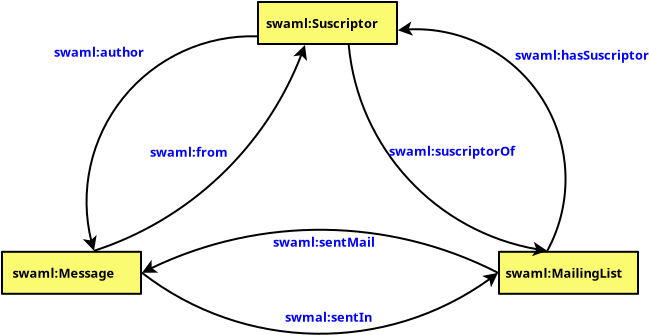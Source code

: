<?xml version="1.0" encoding="UTF-8"?>
<dia:diagram xmlns:dia="http://www.lysator.liu.se/~alla/dia/">
  <dia:layer name="Fondo" visible="true">
    <dia:object type="Standard - Box" version="0" id="O0">
      <dia:attribute name="obj_pos">
        <dia:point val="11.8,2.05"/>
      </dia:attribute>
      <dia:attribute name="obj_bb">
        <dia:rectangle val="11.75,2;18.8,4.2"/>
      </dia:attribute>
      <dia:attribute name="elem_corner">
        <dia:point val="11.8,2.05"/>
      </dia:attribute>
      <dia:attribute name="elem_width">
        <dia:real val="6.95"/>
      </dia:attribute>
      <dia:attribute name="elem_height">
        <dia:real val="2.1"/>
      </dia:attribute>
      <dia:attribute name="inner_color">
        <dia:color val="#fbfb71"/>
      </dia:attribute>
      <dia:attribute name="show_background">
        <dia:boolean val="true"/>
      </dia:attribute>
      <dia:attribute name="corner_radius">
        <dia:real val="1.175e-39"/>
      </dia:attribute>
    </dia:object>
    <dia:object type="Standard - Text" version="1" id="O1">
      <dia:attribute name="obj_pos">
        <dia:point val="12.2,3.35"/>
      </dia:attribute>
      <dia:attribute name="obj_bb">
        <dia:rectangle val="12.2,2.783;18.367,3.785"/>
      </dia:attribute>
      <dia:attribute name="text">
        <dia:composite type="text">
          <dia:attribute name="string">
            <dia:string>#swaml:Suscriptor#</dia:string>
          </dia:attribute>
          <dia:attribute name="font">
            <dia:font family="sans" style="80" name="Helvetica-Bold"/>
          </dia:attribute>
          <dia:attribute name="height">
            <dia:real val="0.8"/>
          </dia:attribute>
          <dia:attribute name="pos">
            <dia:point val="12.2,3.35"/>
          </dia:attribute>
          <dia:attribute name="color">
            <dia:color val="#000000"/>
          </dia:attribute>
          <dia:attribute name="alignment">
            <dia:enum val="0"/>
          </dia:attribute>
        </dia:composite>
      </dia:attribute>
      <dia:attribute name="valign">
        <dia:enum val="3"/>
      </dia:attribute>
    </dia:object>
    <dia:object type="Standard - Box" version="0" id="O2">
      <dia:attribute name="obj_pos">
        <dia:point val="23.85,14.54"/>
      </dia:attribute>
      <dia:attribute name="obj_bb">
        <dia:rectangle val="23.8,14.49;30.85,16.69"/>
      </dia:attribute>
      <dia:attribute name="elem_corner">
        <dia:point val="23.85,14.54"/>
      </dia:attribute>
      <dia:attribute name="elem_width">
        <dia:real val="6.95"/>
      </dia:attribute>
      <dia:attribute name="elem_height">
        <dia:real val="2.1"/>
      </dia:attribute>
      <dia:attribute name="inner_color">
        <dia:color val="#fbfb71"/>
      </dia:attribute>
      <dia:attribute name="show_background">
        <dia:boolean val="true"/>
      </dia:attribute>
      <dia:attribute name="corner_radius">
        <dia:real val="1.175e-39"/>
      </dia:attribute>
    </dia:object>
    <dia:object type="Standard - Text" version="1" id="O3">
      <dia:attribute name="obj_pos">
        <dia:point val="24.175,15.84"/>
      </dia:attribute>
      <dia:attribute name="obj_bb">
        <dia:rectangle val="24.175,15.273;30.543,16.275"/>
      </dia:attribute>
      <dia:attribute name="text">
        <dia:composite type="text">
          <dia:attribute name="string">
            <dia:string>#swaml:MailingList#</dia:string>
          </dia:attribute>
          <dia:attribute name="font">
            <dia:font family="sans" style="80" name="Helvetica-Bold"/>
          </dia:attribute>
          <dia:attribute name="height">
            <dia:real val="0.8"/>
          </dia:attribute>
          <dia:attribute name="pos">
            <dia:point val="24.175,15.84"/>
          </dia:attribute>
          <dia:attribute name="color">
            <dia:color val="#000000"/>
          </dia:attribute>
          <dia:attribute name="alignment">
            <dia:enum val="0"/>
          </dia:attribute>
        </dia:composite>
      </dia:attribute>
      <dia:attribute name="valign">
        <dia:enum val="3"/>
      </dia:attribute>
    </dia:object>
    <dia:object type="Standard - Box" version="0" id="O4">
      <dia:attribute name="obj_pos">
        <dia:point val="-1,14.54"/>
      </dia:attribute>
      <dia:attribute name="obj_bb">
        <dia:rectangle val="-1.05,14.49;6,16.69"/>
      </dia:attribute>
      <dia:attribute name="elem_corner">
        <dia:point val="-1,14.54"/>
      </dia:attribute>
      <dia:attribute name="elem_width">
        <dia:real val="6.95"/>
      </dia:attribute>
      <dia:attribute name="elem_height">
        <dia:real val="2.1"/>
      </dia:attribute>
      <dia:attribute name="inner_color">
        <dia:color val="#fbfb71"/>
      </dia:attribute>
      <dia:attribute name="show_background">
        <dia:boolean val="true"/>
      </dia:attribute>
      <dia:attribute name="corner_radius">
        <dia:real val="1.175e-39"/>
      </dia:attribute>
    </dia:object>
    <dia:object type="Standard - Text" version="1" id="O5">
      <dia:attribute name="obj_pos">
        <dia:point val="-0.475,15.84"/>
      </dia:attribute>
      <dia:attribute name="obj_bb">
        <dia:rectangle val="-0.475,15.273;5.242,16.275"/>
      </dia:attribute>
      <dia:attribute name="text">
        <dia:composite type="text">
          <dia:attribute name="string">
            <dia:string>#swaml:Message#</dia:string>
          </dia:attribute>
          <dia:attribute name="font">
            <dia:font family="sans" style="80" name="Helvetica-Bold"/>
          </dia:attribute>
          <dia:attribute name="height">
            <dia:real val="0.8"/>
          </dia:attribute>
          <dia:attribute name="pos">
            <dia:point val="-0.475,15.84"/>
          </dia:attribute>
          <dia:attribute name="color">
            <dia:color val="#000000"/>
          </dia:attribute>
          <dia:attribute name="alignment">
            <dia:enum val="0"/>
          </dia:attribute>
        </dia:composite>
      </dia:attribute>
      <dia:attribute name="valign">
        <dia:enum val="3"/>
      </dia:attribute>
    </dia:object>
    <dia:object type="Standard - Arc" version="0" id="O6">
      <dia:attribute name="obj_pos">
        <dia:point val="2.475,15.59"/>
      </dia:attribute>
      <dia:attribute name="obj_bb">
        <dia:rectangle val="2.404,2.707;15.66,15.661"/>
      </dia:attribute>
      <dia:attribute name="conn_endpoints">
        <dia:point val="2.475,15.59"/>
        <dia:point val="15.275,3.1"/>
      </dia:attribute>
      <dia:attribute name="curve_distance">
        <dia:real val="1.724"/>
      </dia:attribute>
      <dia:attribute name="end_arrow">
        <dia:enum val="22"/>
      </dia:attribute>
      <dia:attribute name="end_arrow_length">
        <dia:real val="0.5"/>
      </dia:attribute>
      <dia:attribute name="end_arrow_width">
        <dia:real val="0.5"/>
      </dia:attribute>
      <dia:connections>
        <dia:connection handle="0" to="O4" connection="8"/>
        <dia:connection handle="1" to="O0" connection="8"/>
      </dia:connections>
    </dia:object>
    <dia:object type="Standard - Arc" version="0" id="O7">
      <dia:attribute name="obj_pos">
        <dia:point val="15.275,3.1"/>
      </dia:attribute>
      <dia:attribute name="obj_bb">
        <dia:rectangle val="2.32,2.905;15.346,15.983"/>
      </dia:attribute>
      <dia:attribute name="conn_endpoints">
        <dia:point val="15.275,3.1"/>
        <dia:point val="2.475,15.59"/>
      </dia:attribute>
      <dia:attribute name="curve_distance">
        <dia:real val="4.515"/>
      </dia:attribute>
      <dia:attribute name="end_arrow">
        <dia:enum val="22"/>
      </dia:attribute>
      <dia:attribute name="end_arrow_length">
        <dia:real val="0.5"/>
      </dia:attribute>
      <dia:attribute name="end_arrow_width">
        <dia:real val="0.5"/>
      </dia:attribute>
      <dia:connections>
        <dia:connection handle="0" to="O0" connection="8"/>
        <dia:connection handle="1" to="O4" connection="8"/>
      </dia:connections>
    </dia:object>
    <dia:object type="Standard - Arc" version="0" id="O8">
      <dia:attribute name="obj_pos">
        <dia:point val="27.325,15.59"/>
      </dia:attribute>
      <dia:attribute name="obj_bb">
        <dia:rectangle val="14.88,2.657;27.872,15.661"/>
      </dia:attribute>
      <dia:attribute name="conn_endpoints">
        <dia:point val="27.325,15.59"/>
        <dia:point val="15.275,3.1"/>
      </dia:attribute>
      <dia:attribute name="curve_distance">
        <dia:real val="5.246"/>
      </dia:attribute>
      <dia:attribute name="end_arrow">
        <dia:enum val="22"/>
      </dia:attribute>
      <dia:attribute name="end_arrow_length">
        <dia:real val="0.5"/>
      </dia:attribute>
      <dia:attribute name="end_arrow_width">
        <dia:real val="0.5"/>
      </dia:attribute>
      <dia:connections>
        <dia:connection handle="0" to="O2" connection="8"/>
        <dia:connection handle="1" to="O0" connection="8"/>
      </dia:connections>
    </dia:object>
    <dia:object type="Standard - Arc" version="0" id="O9">
      <dia:attribute name="obj_pos">
        <dia:point val="15.275,3.1"/>
      </dia:attribute>
      <dia:attribute name="obj_bb">
        <dia:rectangle val="15.204,3.029;27.72,15.973"/>
      </dia:attribute>
      <dia:attribute name="conn_endpoints">
        <dia:point val="15.275,3.1"/>
        <dia:point val="27.325,15.59"/>
      </dia:attribute>
      <dia:attribute name="curve_distance">
        <dia:real val="2.512"/>
      </dia:attribute>
      <dia:attribute name="end_arrow">
        <dia:enum val="22"/>
      </dia:attribute>
      <dia:attribute name="end_arrow_length">
        <dia:real val="0.5"/>
      </dia:attribute>
      <dia:attribute name="end_arrow_width">
        <dia:real val="0.5"/>
      </dia:attribute>
      <dia:connections>
        <dia:connection handle="0" to="O0" connection="8"/>
        <dia:connection handle="1" to="O2" connection="8"/>
      </dia:connections>
    </dia:object>
    <dia:object type="Standard - Arc" version="0" id="O10">
      <dia:attribute name="obj_pos">
        <dia:point val="2.475,15.59"/>
      </dia:attribute>
      <dia:attribute name="obj_bb">
        <dia:rectangle val="2.425,15.09;27.375,18.688"/>
      </dia:attribute>
      <dia:attribute name="conn_endpoints">
        <dia:point val="2.475,15.59"/>
        <dia:point val="27.325,15.59"/>
      </dia:attribute>
      <dia:attribute name="curve_distance">
        <dia:real val="3.048"/>
      </dia:attribute>
      <dia:attribute name="end_arrow">
        <dia:enum val="22"/>
      </dia:attribute>
      <dia:attribute name="end_arrow_length">
        <dia:real val="0.5"/>
      </dia:attribute>
      <dia:attribute name="end_arrow_width">
        <dia:real val="0.5"/>
      </dia:attribute>
      <dia:connections>
        <dia:connection handle="0" to="O4" connection="8"/>
        <dia:connection handle="1" to="O2" connection="8"/>
      </dia:connections>
    </dia:object>
    <dia:object type="Standard - Arc" version="0" id="O11">
      <dia:attribute name="obj_pos">
        <dia:point val="27.325,15.59"/>
      </dia:attribute>
      <dia:attribute name="obj_bb">
        <dia:rectangle val="2.425,13.389;27.375,16.09"/>
      </dia:attribute>
      <dia:attribute name="conn_endpoints">
        <dia:point val="27.325,15.59"/>
        <dia:point val="2.475,15.59"/>
      </dia:attribute>
      <dia:attribute name="curve_distance">
        <dia:real val="2.151"/>
      </dia:attribute>
      <dia:attribute name="end_arrow">
        <dia:enum val="22"/>
      </dia:attribute>
      <dia:attribute name="end_arrow_length">
        <dia:real val="0.5"/>
      </dia:attribute>
      <dia:attribute name="end_arrow_width">
        <dia:real val="0.5"/>
      </dia:attribute>
      <dia:connections>
        <dia:connection handle="0" to="O2" connection="8"/>
        <dia:connection handle="1" to="O4" connection="8"/>
      </dia:connections>
    </dia:object>
    <dia:object type="Standard - Text" version="1" id="O12">
      <dia:attribute name="obj_pos">
        <dia:point val="24.65,4.938"/>
      </dia:attribute>
      <dia:attribute name="obj_bb">
        <dia:rectangle val="24.65,4.37;32.117,5.372"/>
      </dia:attribute>
      <dia:attribute name="text">
        <dia:composite type="text">
          <dia:attribute name="string">
            <dia:string>#swaml:hasSuscriptor#</dia:string>
          </dia:attribute>
          <dia:attribute name="font">
            <dia:font family="sans" style="80" name="Helvetica-Bold"/>
          </dia:attribute>
          <dia:attribute name="height">
            <dia:real val="0.8"/>
          </dia:attribute>
          <dia:attribute name="pos">
            <dia:point val="24.65,4.938"/>
          </dia:attribute>
          <dia:attribute name="color">
            <dia:color val="#0000ff"/>
          </dia:attribute>
          <dia:attribute name="alignment">
            <dia:enum val="0"/>
          </dia:attribute>
        </dia:composite>
      </dia:attribute>
      <dia:attribute name="valign">
        <dia:enum val="3"/>
      </dia:attribute>
    </dia:object>
    <dia:object type="Standard - Text" version="1" id="O13">
      <dia:attribute name="obj_pos">
        <dia:point val="13.15,18.038"/>
      </dia:attribute>
      <dia:attribute name="obj_bb">
        <dia:rectangle val="13.15,17.47;17.918,18.473"/>
      </dia:attribute>
      <dia:attribute name="text">
        <dia:composite type="text">
          <dia:attribute name="string">
            <dia:string>#swmal:sentIn#</dia:string>
          </dia:attribute>
          <dia:attribute name="font">
            <dia:font family="sans" style="80" name="Helvetica-Bold"/>
          </dia:attribute>
          <dia:attribute name="height">
            <dia:real val="0.8"/>
          </dia:attribute>
          <dia:attribute name="pos">
            <dia:point val="13.15,18.038"/>
          </dia:attribute>
          <dia:attribute name="color">
            <dia:color val="#0000ff"/>
          </dia:attribute>
          <dia:attribute name="alignment">
            <dia:enum val="0"/>
          </dia:attribute>
        </dia:composite>
      </dia:attribute>
      <dia:attribute name="valign">
        <dia:enum val="3"/>
      </dia:attribute>
    </dia:object>
    <dia:object type="Standard - Text" version="1" id="O14">
      <dia:attribute name="obj_pos">
        <dia:point val="18.35,9.738"/>
      </dia:attribute>
      <dia:attribute name="obj_bb">
        <dia:rectangle val="18.35,9.17;25.267,10.172"/>
      </dia:attribute>
      <dia:attribute name="text">
        <dia:composite type="text">
          <dia:attribute name="string">
            <dia:string>#swaml:suscriptorOf#</dia:string>
          </dia:attribute>
          <dia:attribute name="font">
            <dia:font family="sans" style="80" name="Helvetica-Bold"/>
          </dia:attribute>
          <dia:attribute name="height">
            <dia:real val="0.8"/>
          </dia:attribute>
          <dia:attribute name="pos">
            <dia:point val="18.35,9.738"/>
          </dia:attribute>
          <dia:attribute name="color">
            <dia:color val="#0000ff"/>
          </dia:attribute>
          <dia:attribute name="alignment">
            <dia:enum val="0"/>
          </dia:attribute>
        </dia:composite>
      </dia:attribute>
      <dia:attribute name="valign">
        <dia:enum val="3"/>
      </dia:attribute>
    </dia:object>
    <dia:object type="Standard - Text" version="1" id="O15">
      <dia:attribute name="obj_pos">
        <dia:point val="12.55,14.287"/>
      </dia:attribute>
      <dia:attribute name="obj_bb">
        <dia:rectangle val="12.55,13.72;18.117,14.723"/>
      </dia:attribute>
      <dia:attribute name="text">
        <dia:composite type="text">
          <dia:attribute name="string">
            <dia:string>#swaml:sentMail#</dia:string>
          </dia:attribute>
          <dia:attribute name="font">
            <dia:font family="sans" style="80" name="Helvetica-Bold"/>
          </dia:attribute>
          <dia:attribute name="height">
            <dia:real val="0.8"/>
          </dia:attribute>
          <dia:attribute name="pos">
            <dia:point val="12.55,14.287"/>
          </dia:attribute>
          <dia:attribute name="color">
            <dia:color val="#0000ff"/>
          </dia:attribute>
          <dia:attribute name="alignment">
            <dia:enum val="0"/>
          </dia:attribute>
        </dia:composite>
      </dia:attribute>
      <dia:attribute name="valign">
        <dia:enum val="3"/>
      </dia:attribute>
    </dia:object>
    <dia:object type="Standard - Text" version="1" id="O16">
      <dia:attribute name="obj_pos">
        <dia:point val="1.6,4.787"/>
      </dia:attribute>
      <dia:attribute name="obj_bb">
        <dia:rectangle val="1.6,4.22;6.518,5.223"/>
      </dia:attribute>
      <dia:attribute name="text">
        <dia:composite type="text">
          <dia:attribute name="string">
            <dia:string>#swaml:author#</dia:string>
          </dia:attribute>
          <dia:attribute name="font">
            <dia:font family="sans" style="80" name="Helvetica-Bold"/>
          </dia:attribute>
          <dia:attribute name="height">
            <dia:real val="0.8"/>
          </dia:attribute>
          <dia:attribute name="pos">
            <dia:point val="1.6,4.787"/>
          </dia:attribute>
          <dia:attribute name="color">
            <dia:color val="#0000ff"/>
          </dia:attribute>
          <dia:attribute name="alignment">
            <dia:enum val="0"/>
          </dia:attribute>
        </dia:composite>
      </dia:attribute>
      <dia:attribute name="valign">
        <dia:enum val="3"/>
      </dia:attribute>
    </dia:object>
    <dia:object type="Standard - Text" version="1" id="O17">
      <dia:attribute name="obj_pos">
        <dia:point val="6.4,9.787"/>
      </dia:attribute>
      <dia:attribute name="obj_bb">
        <dia:rectangle val="6.4,9.22;10.518,10.223"/>
      </dia:attribute>
      <dia:attribute name="text">
        <dia:composite type="text">
          <dia:attribute name="string">
            <dia:string>#swaml:from#</dia:string>
          </dia:attribute>
          <dia:attribute name="font">
            <dia:font family="sans" style="80" name="Helvetica-Bold"/>
          </dia:attribute>
          <dia:attribute name="height">
            <dia:real val="0.8"/>
          </dia:attribute>
          <dia:attribute name="pos">
            <dia:point val="6.4,9.787"/>
          </dia:attribute>
          <dia:attribute name="color">
            <dia:color val="#0000ff"/>
          </dia:attribute>
          <dia:attribute name="alignment">
            <dia:enum val="0"/>
          </dia:attribute>
        </dia:composite>
      </dia:attribute>
      <dia:attribute name="valign">
        <dia:enum val="3"/>
      </dia:attribute>
    </dia:object>
  </dia:layer>
</dia:diagram>
